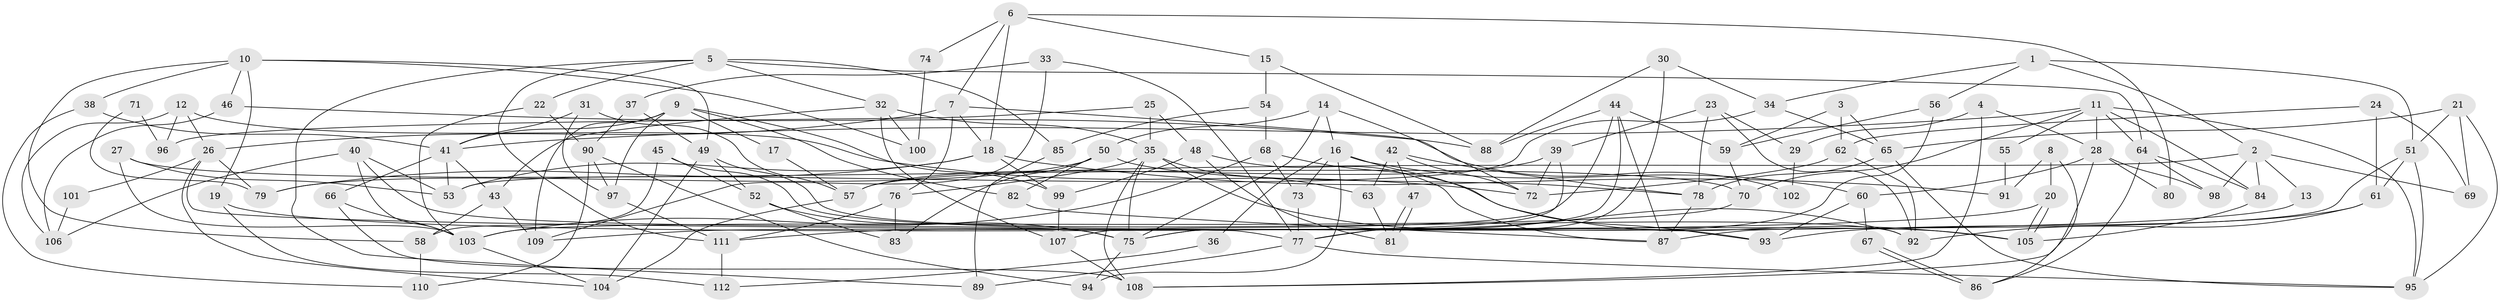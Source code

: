 // Generated by graph-tools (version 1.1) at 2025/50/03/09/25 03:50:12]
// undirected, 112 vertices, 224 edges
graph export_dot {
graph [start="1"]
  node [color=gray90,style=filled];
  1;
  2;
  3;
  4;
  5;
  6;
  7;
  8;
  9;
  10;
  11;
  12;
  13;
  14;
  15;
  16;
  17;
  18;
  19;
  20;
  21;
  22;
  23;
  24;
  25;
  26;
  27;
  28;
  29;
  30;
  31;
  32;
  33;
  34;
  35;
  36;
  37;
  38;
  39;
  40;
  41;
  42;
  43;
  44;
  45;
  46;
  47;
  48;
  49;
  50;
  51;
  52;
  53;
  54;
  55;
  56;
  57;
  58;
  59;
  60;
  61;
  62;
  63;
  64;
  65;
  66;
  67;
  68;
  69;
  70;
  71;
  72;
  73;
  74;
  75;
  76;
  77;
  78;
  79;
  80;
  81;
  82;
  83;
  84;
  85;
  86;
  87;
  88;
  89;
  90;
  91;
  92;
  93;
  94;
  95;
  96;
  97;
  98;
  99;
  100;
  101;
  102;
  103;
  104;
  105;
  106;
  107;
  108;
  109;
  110;
  111;
  112;
  1 -- 51;
  1 -- 2;
  1 -- 34;
  1 -- 56;
  2 -- 57;
  2 -- 84;
  2 -- 13;
  2 -- 69;
  2 -- 98;
  3 -- 59;
  3 -- 62;
  3 -- 65;
  4 -- 108;
  4 -- 28;
  4 -- 29;
  5 -- 111;
  5 -- 64;
  5 -- 22;
  5 -- 32;
  5 -- 85;
  5 -- 89;
  6 -- 18;
  6 -- 7;
  6 -- 15;
  6 -- 74;
  6 -- 80;
  7 -- 26;
  7 -- 76;
  7 -- 18;
  7 -- 102;
  8 -- 86;
  8 -- 20;
  8 -- 91;
  9 -- 41;
  9 -- 99;
  9 -- 17;
  9 -- 82;
  9 -- 97;
  9 -- 109;
  10 -- 58;
  10 -- 46;
  10 -- 19;
  10 -- 38;
  10 -- 49;
  10 -- 100;
  11 -- 95;
  11 -- 70;
  11 -- 28;
  11 -- 41;
  11 -- 55;
  11 -- 64;
  11 -- 84;
  12 -- 72;
  12 -- 26;
  12 -- 96;
  12 -- 106;
  13 -- 111;
  14 -- 50;
  14 -- 72;
  14 -- 16;
  14 -- 75;
  15 -- 88;
  15 -- 54;
  16 -- 94;
  16 -- 36;
  16 -- 60;
  16 -- 73;
  16 -- 93;
  17 -- 57;
  18 -- 79;
  18 -- 53;
  18 -- 91;
  18 -- 99;
  19 -- 105;
  19 -- 112;
  20 -- 109;
  20 -- 105;
  20 -- 105;
  21 -- 51;
  21 -- 95;
  21 -- 65;
  21 -- 69;
  22 -- 103;
  22 -- 90;
  23 -- 39;
  23 -- 92;
  23 -- 29;
  23 -- 78;
  24 -- 69;
  24 -- 61;
  24 -- 62;
  25 -- 48;
  25 -- 35;
  25 -- 96;
  26 -- 104;
  26 -- 77;
  26 -- 79;
  26 -- 101;
  27 -- 53;
  27 -- 70;
  27 -- 103;
  28 -- 98;
  28 -- 60;
  28 -- 80;
  28 -- 108;
  29 -- 102;
  30 -- 34;
  30 -- 77;
  30 -- 88;
  31 -- 41;
  31 -- 97;
  31 -- 57;
  32 -- 35;
  32 -- 43;
  32 -- 100;
  32 -- 107;
  33 -- 109;
  33 -- 77;
  33 -- 37;
  34 -- 65;
  34 -- 53;
  35 -- 108;
  35 -- 92;
  35 -- 63;
  35 -- 75;
  35 -- 76;
  36 -- 112;
  37 -- 90;
  37 -- 49;
  38 -- 41;
  38 -- 110;
  39 -- 75;
  39 -- 57;
  39 -- 72;
  40 -- 75;
  40 -- 53;
  40 -- 103;
  40 -- 106;
  41 -- 53;
  41 -- 43;
  41 -- 66;
  42 -- 63;
  42 -- 78;
  42 -- 47;
  42 -- 72;
  43 -- 58;
  43 -- 109;
  44 -- 75;
  44 -- 107;
  44 -- 59;
  44 -- 87;
  44 -- 88;
  45 -- 93;
  45 -- 52;
  45 -- 58;
  46 -- 88;
  46 -- 106;
  47 -- 81;
  47 -- 81;
  48 -- 87;
  48 -- 99;
  48 -- 81;
  49 -- 52;
  49 -- 92;
  49 -- 104;
  50 -- 82;
  50 -- 78;
  50 -- 79;
  50 -- 83;
  51 -- 61;
  51 -- 87;
  51 -- 95;
  52 -- 75;
  52 -- 83;
  54 -- 85;
  54 -- 68;
  55 -- 91;
  56 -- 77;
  56 -- 59;
  57 -- 104;
  58 -- 110;
  59 -- 70;
  60 -- 67;
  60 -- 93;
  61 -- 93;
  61 -- 92;
  62 -- 72;
  62 -- 92;
  63 -- 81;
  64 -- 84;
  64 -- 86;
  64 -- 98;
  65 -- 78;
  65 -- 95;
  66 -- 103;
  66 -- 108;
  67 -- 86;
  67 -- 86;
  68 -- 103;
  68 -- 73;
  68 -- 105;
  70 -- 103;
  71 -- 79;
  71 -- 96;
  73 -- 77;
  74 -- 100;
  75 -- 94;
  76 -- 83;
  76 -- 111;
  77 -- 95;
  77 -- 89;
  78 -- 87;
  82 -- 87;
  84 -- 105;
  85 -- 89;
  90 -- 110;
  90 -- 94;
  90 -- 97;
  97 -- 111;
  99 -- 107;
  101 -- 106;
  103 -- 104;
  107 -- 108;
  111 -- 112;
}

